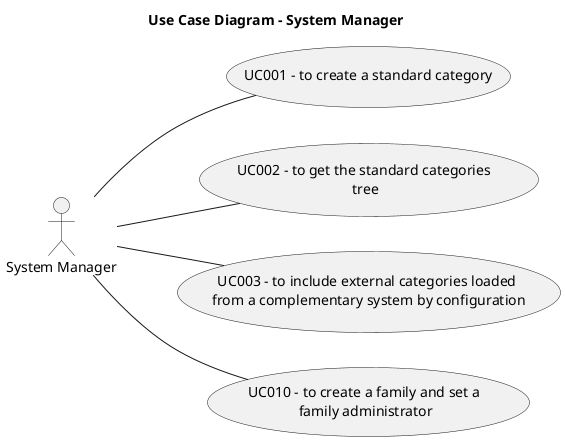 @startuml

left to right direction

title Use Case Diagram - System Manager

actor "System Manager" as sm

usecase "UC001 - to create a standard category" as uc001
usecase "UC002 - to get the standard categories \ntree" as uc002
usecase "UC003 - to include external categories loaded \nfrom a complementary system by configuration" as uc003
usecase "UC010 - to create a family and set a \nfamily administrator" as uc010

sm -- uc001
sm -- uc002
sm -- uc003
sm -- uc010

@enduml